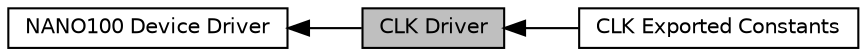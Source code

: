digraph "CLK Driver"
{
  edge [fontname="Helvetica",fontsize="10",labelfontname="Helvetica",labelfontsize="10"];
  node [fontname="Helvetica",fontsize="10",shape=box];
  rankdir=LR;
  Node1 [label="CLK Driver",height=0.2,width=0.4,color="black", fillcolor="grey75", style="filled", fontcolor="black",tooltip=" "];
  Node3 [label="CLK Exported Constants",height=0.2,width=0.4,color="black", fillcolor="white", style="filled",URL="$d8/d0b/group___n_a_n_o100___c_l_k___e_x_p_o_r_t_e_d___c_o_n_s_t_a_n_t_s.html",tooltip=" "];
  Node2 [label="NANO100 Device Driver",height=0.2,width=0.4,color="black", fillcolor="white", style="filled",URL="$d5/d3c/group___n_a_n_o100___device___driver.html",tooltip=" "];
  Node2->Node1 [shape=plaintext, dir="back", style="solid"];
  Node1->Node3 [shape=plaintext, dir="back", style="solid"];
}
